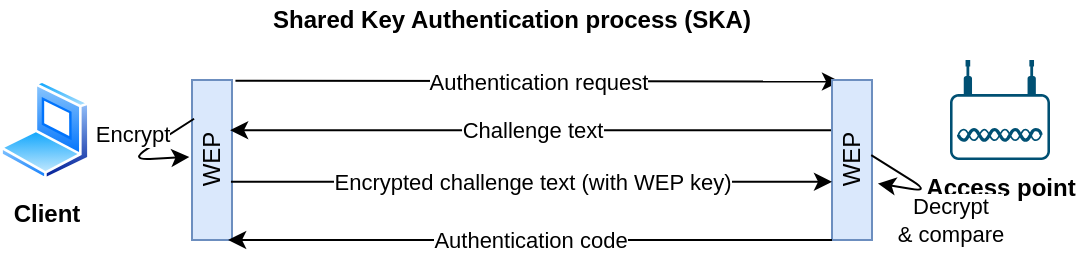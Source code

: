 <mxfile version="13.3.5" type="device"><diagram id="56v4tGnma8MBJHeZLoOW" name="Page-1"><mxGraphModel dx="1106" dy="817" grid="1" gridSize="10" guides="1" tooltips="1" connect="1" arrows="1" fold="1" page="1" pageScale="1" pageWidth="827" pageHeight="1169" math="0" shadow="0"><root><mxCell id="0"/><mxCell id="1" parent="0"/><mxCell id="A-BbmoffIDhLl_lDrIbt-39" value="Client" style="aspect=fixed;perimeter=ellipsePerimeter;html=1;align=center;shadow=0;dashed=0;spacingTop=3;image;image=img/lib/active_directory/laptop_client.svg;fontStyle=1" vertex="1" parent="1"><mxGeometry x="10" y="50" width="45" height="50" as="geometry"/></mxCell><mxCell id="A-BbmoffIDhLl_lDrIbt-40" value="Authentication request" style="endArrow=classic;html=1;entryX=0.2;entryY=0.01;entryDx=0;entryDy=0;entryPerimeter=0;exitX=1.086;exitY=0.004;exitDx=0;exitDy=0;exitPerimeter=0;" edge="1" parent="1" source="A-BbmoffIDhLl_lDrIbt-41" target="A-BbmoffIDhLl_lDrIbt-43"><mxGeometry width="50" height="50" relative="1" as="geometry"><mxPoint x="166" y="72" as="sourcePoint"/><mxPoint x="415" y="72" as="targetPoint"/><Array as="points"><mxPoint x="128" y="51"/></Array></mxGeometry></mxCell><mxCell id="A-BbmoffIDhLl_lDrIbt-41" value="WEP" style="html=1;points=[];perimeter=orthogonalPerimeter;fillColor=#dae8fc;strokeColor=#6c8ebf;horizontal=0;" vertex="1" parent="1"><mxGeometry x="106" y="50" width="20" height="80" as="geometry"/></mxCell><mxCell id="A-BbmoffIDhLl_lDrIbt-42" value="Challenge text" style="edgeStyle=orthogonalEdgeStyle;rounded=0;orthogonalLoop=1;jettySize=auto;html=1;exitX=0.05;exitY=0.251;exitDx=0;exitDy=0;exitPerimeter=0;entryX=0.953;entryY=0.251;entryDx=0;entryDy=0;entryPerimeter=0;" edge="1" parent="1"><mxGeometry relative="1" as="geometry"><mxPoint x="427" y="75.08" as="sourcePoint"/><mxPoint x="125.06" y="75.08" as="targetPoint"/></mxGeometry></mxCell><mxCell id="A-BbmoffIDhLl_lDrIbt-43" value="WEP" style="html=1;points=[];perimeter=orthogonalPerimeter;fillColor=#dae8fc;strokeColor=#6c8ebf;horizontal=0;" vertex="1" parent="1"><mxGeometry x="426" y="50" width="20" height="80" as="geometry"/></mxCell><mxCell id="A-BbmoffIDhLl_lDrIbt-44" value="Access point" style="points=[[0.03,0.36,0],[0.18,0,0],[0.5,0.34,0],[0.82,0,0],[0.97,0.36,0],[1,0.67,0],[0.975,0.975,0],[0.5,1,0],[0.025,0.975,0],[0,0.67,0]];verticalLabelPosition=bottom;html=1;verticalAlign=top;aspect=fixed;align=center;pointerEvents=1;shape=mxgraph.cisco19.wireless_access_point;fillColor=#005073;strokeColor=none;fontStyle=1" vertex="1" parent="1"><mxGeometry x="485" y="40" width="50" height="50" as="geometry"/></mxCell><mxCell id="A-BbmoffIDhLl_lDrIbt-45" value="&lt;b&gt;Shared Key Authentication process (SKA)&lt;/b&gt;" style="text;html=1;strokeColor=none;fillColor=none;align=center;verticalAlign=middle;whiteSpace=wrap;rounded=0;" vertex="1" parent="1"><mxGeometry x="133" y="10" width="266" height="20" as="geometry"/></mxCell><mxCell id="A-BbmoffIDhLl_lDrIbt-46" value="Encrypted challenge text (with WEP key)" style="endArrow=classic;html=1;exitX=0.974;exitY=0.461;exitDx=0;exitDy=0;exitPerimeter=0;" edge="1" parent="1"><mxGeometry width="50" height="50" relative="1" as="geometry"><mxPoint x="125.48" y="100.88" as="sourcePoint"/><mxPoint x="426" y="100.88" as="targetPoint"/></mxGeometry></mxCell><mxCell id="A-BbmoffIDhLl_lDrIbt-47" value="Encrypt" style="endArrow=classic;html=1;exitX=0.052;exitY=0.242;exitDx=0;exitDy=0;exitPerimeter=0;entryX=-0.067;entryY=0.481;entryDx=0;entryDy=0;entryPerimeter=0;" edge="1" parent="1" source="A-BbmoffIDhLl_lDrIbt-41" target="A-BbmoffIDhLl_lDrIbt-41"><mxGeometry x="-0.114" y="-10" width="50" height="50" relative="1" as="geometry"><mxPoint x="55" y="160" as="sourcePoint"/><mxPoint x="85" y="110" as="targetPoint"/><Array as="points"><mxPoint x="75" y="90"/></Array><mxPoint as="offset"/></mxGeometry></mxCell><mxCell id="A-BbmoffIDhLl_lDrIbt-48" value="Decrypt&lt;br&gt;&amp;amp; compare" style="endArrow=classic;html=1;exitX=0.981;exitY=0.469;exitDx=0;exitDy=0;exitPerimeter=0;entryX=1.148;entryY=0.647;entryDx=0;entryDy=0;entryPerimeter=0;" edge="1" parent="1" source="A-BbmoffIDhLl_lDrIbt-43" target="A-BbmoffIDhLl_lDrIbt-43"><mxGeometry x="0.136" y="-17" width="50" height="50" relative="1" as="geometry"><mxPoint x="445" y="160" as="sourcePoint"/><mxPoint x="465" y="130" as="targetPoint"/><Array as="points"><mxPoint x="475" y="106"/></Array><mxPoint x="7" y="31" as="offset"/></mxGeometry></mxCell><mxCell id="A-BbmoffIDhLl_lDrIbt-49" value="Authentication code" style="edgeStyle=orthogonalEdgeStyle;rounded=0;orthogonalLoop=1;jettySize=auto;html=1;exitX=0.05;exitY=0.251;exitDx=0;exitDy=0;exitPerimeter=0;entryX=0.953;entryY=0.251;entryDx=0;entryDy=0;entryPerimeter=0;" edge="1" parent="1"><mxGeometry relative="1" as="geometry"><mxPoint x="426" y="130" as="sourcePoint"/><mxPoint x="124.06" y="130" as="targetPoint"/></mxGeometry></mxCell></root></mxGraphModel></diagram></mxfile>